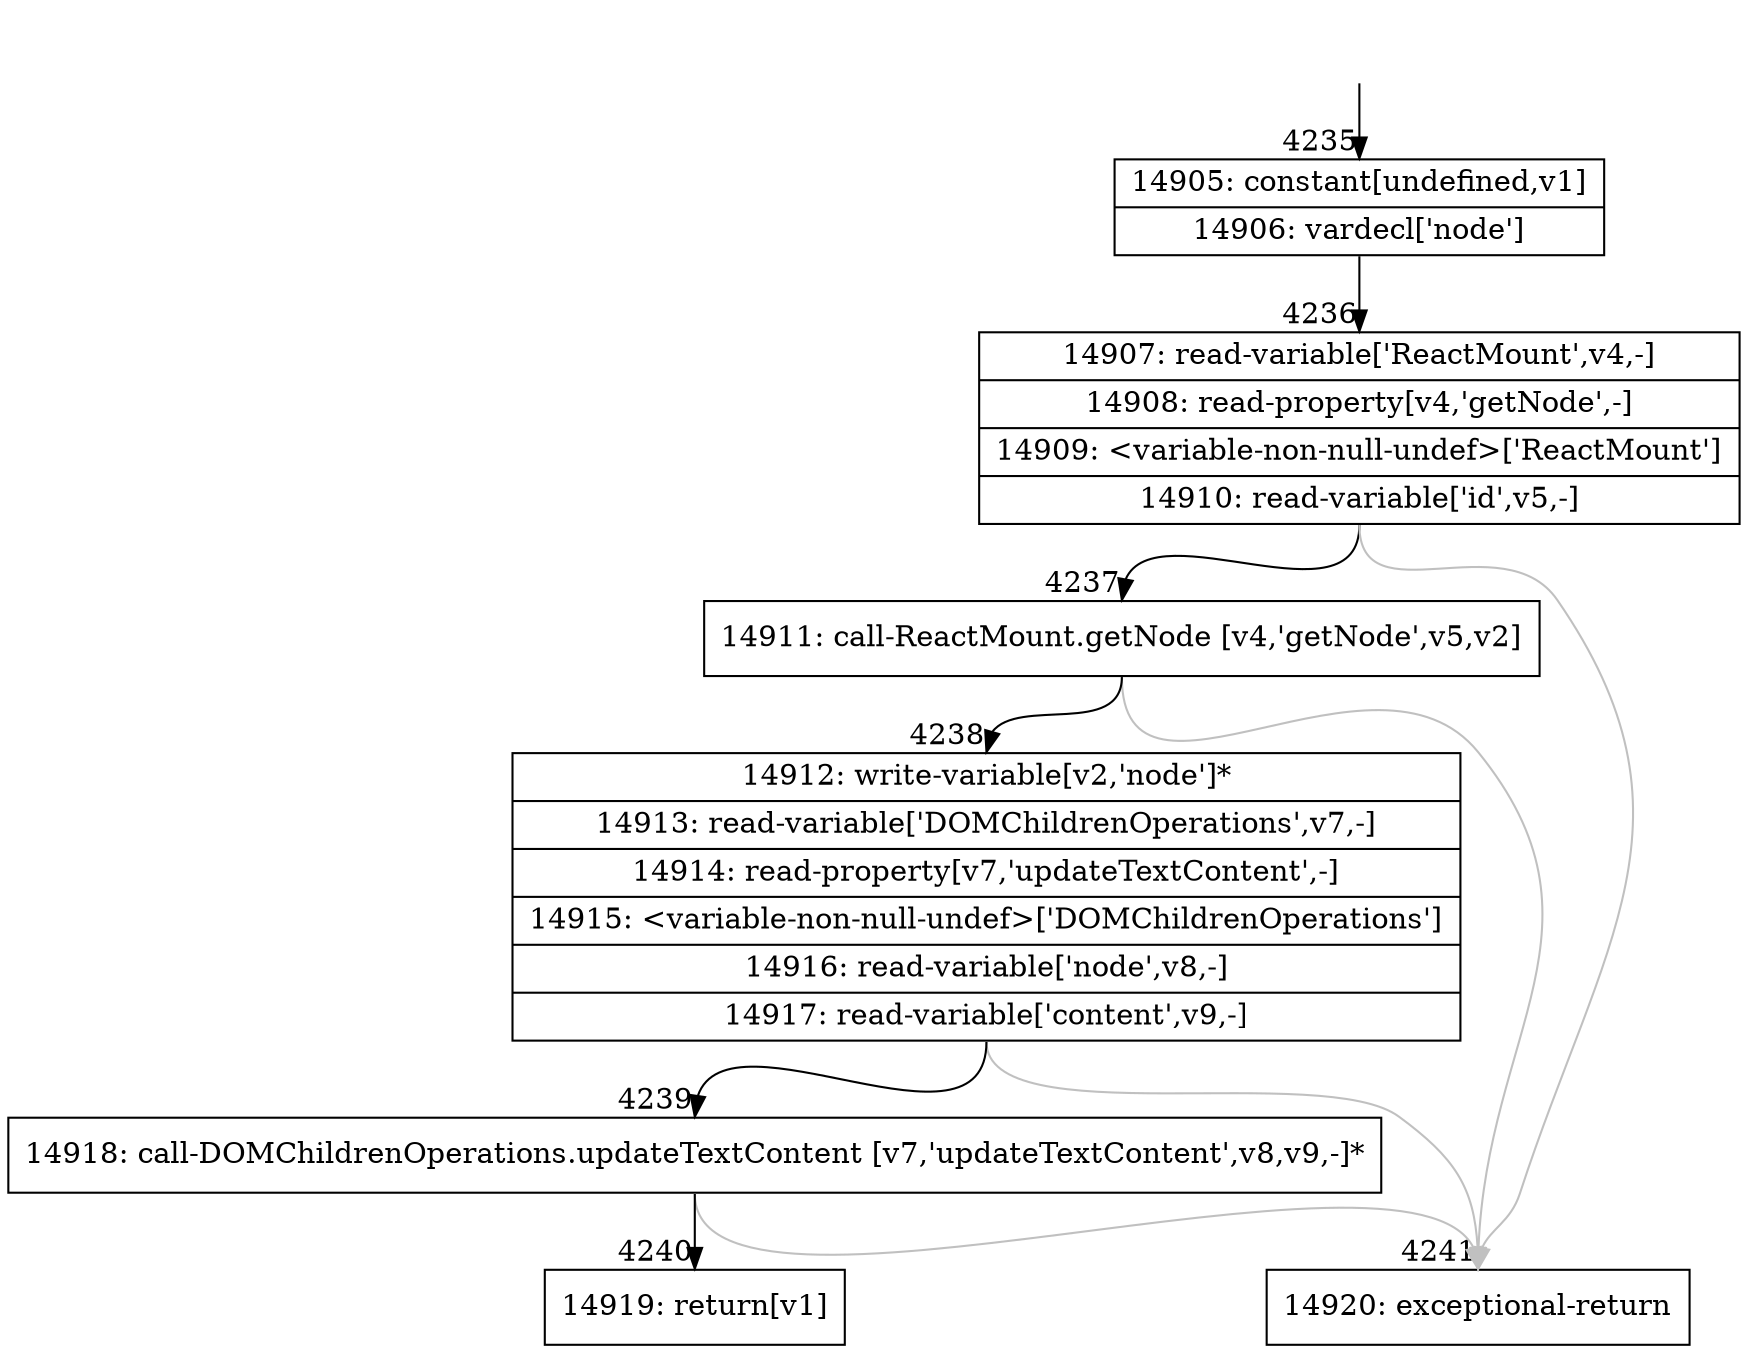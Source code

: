 digraph {
rankdir="TD"
BB_entry286[shape=none,label=""];
BB_entry286 -> BB4235 [tailport=s, headport=n, headlabel="    4235"]
BB4235 [shape=record label="{14905: constant[undefined,v1]|14906: vardecl['node']}" ] 
BB4235 -> BB4236 [tailport=s, headport=n, headlabel="      4236"]
BB4236 [shape=record label="{14907: read-variable['ReactMount',v4,-]|14908: read-property[v4,'getNode',-]|14909: \<variable-non-null-undef\>['ReactMount']|14910: read-variable['id',v5,-]}" ] 
BB4236 -> BB4237 [tailport=s, headport=n, headlabel="      4237"]
BB4236 -> BB4241 [tailport=s, headport=n, color=gray, headlabel="      4241"]
BB4237 [shape=record label="{14911: call-ReactMount.getNode [v4,'getNode',v5,v2]}" ] 
BB4237 -> BB4238 [tailport=s, headport=n, headlabel="      4238"]
BB4237 -> BB4241 [tailport=s, headport=n, color=gray]
BB4238 [shape=record label="{14912: write-variable[v2,'node']*|14913: read-variable['DOMChildrenOperations',v7,-]|14914: read-property[v7,'updateTextContent',-]|14915: \<variable-non-null-undef\>['DOMChildrenOperations']|14916: read-variable['node',v8,-]|14917: read-variable['content',v9,-]}" ] 
BB4238 -> BB4239 [tailport=s, headport=n, headlabel="      4239"]
BB4238 -> BB4241 [tailport=s, headport=n, color=gray]
BB4239 [shape=record label="{14918: call-DOMChildrenOperations.updateTextContent [v7,'updateTextContent',v8,v9,-]*}" ] 
BB4239 -> BB4240 [tailport=s, headport=n, headlabel="      4240"]
BB4239 -> BB4241 [tailport=s, headport=n, color=gray]
BB4240 [shape=record label="{14919: return[v1]}" ] 
BB4241 [shape=record label="{14920: exceptional-return}" ] 
//#$~ 8092
}
